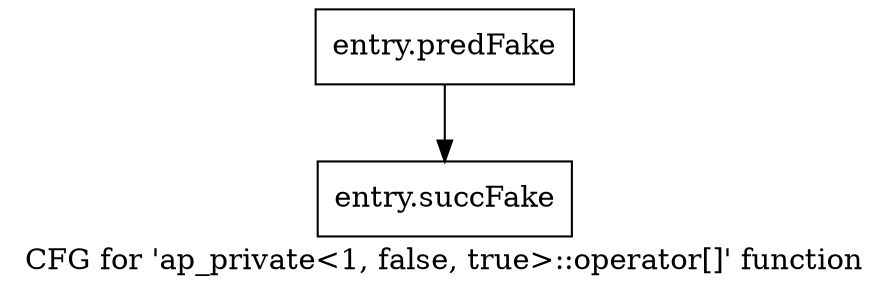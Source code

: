 digraph "CFG for 'ap_private\<1, false, true\>::operator[]' function" {
	label="CFG for 'ap_private\<1, false, true\>::operator[]' function";

	Node0x3b1a2c0 [shape=record,filename="",linenumber="",label="{entry.predFake}"];
	Node0x3b1a2c0 -> Node0x3600480[ callList="" memoryops="" filename="/tools/Xilinx/Vitis_HLS/2022.1/include/etc/ap_private.h" execusionnum="0"];
	Node0x3600480 [shape=record,filename="/tools/Xilinx/Vitis_HLS/2022.1/include/etc/ap_private.h",linenumber="2882",label="{entry.succFake}"];
}
